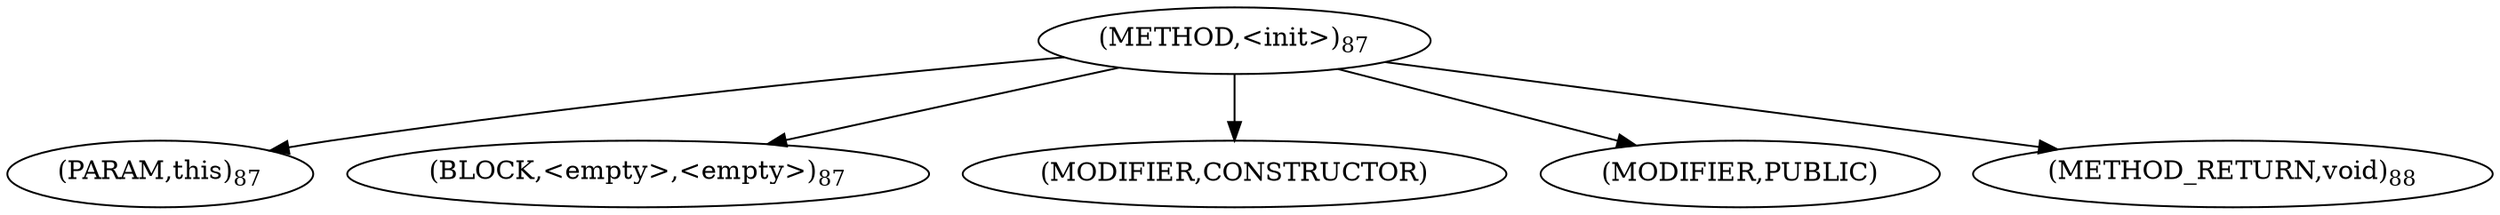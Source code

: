 digraph "&lt;init&gt;" {  
"75" [label = <(METHOD,&lt;init&gt;)<SUB>87</SUB>> ]
"76" [label = <(PARAM,this)<SUB>87</SUB>> ]
"77" [label = <(BLOCK,&lt;empty&gt;,&lt;empty&gt;)<SUB>87</SUB>> ]
"78" [label = <(MODIFIER,CONSTRUCTOR)> ]
"79" [label = <(MODIFIER,PUBLIC)> ]
"80" [label = <(METHOD_RETURN,void)<SUB>88</SUB>> ]
  "75" -> "76" 
  "75" -> "77" 
  "75" -> "78" 
  "75" -> "79" 
  "75" -> "80" 
}
